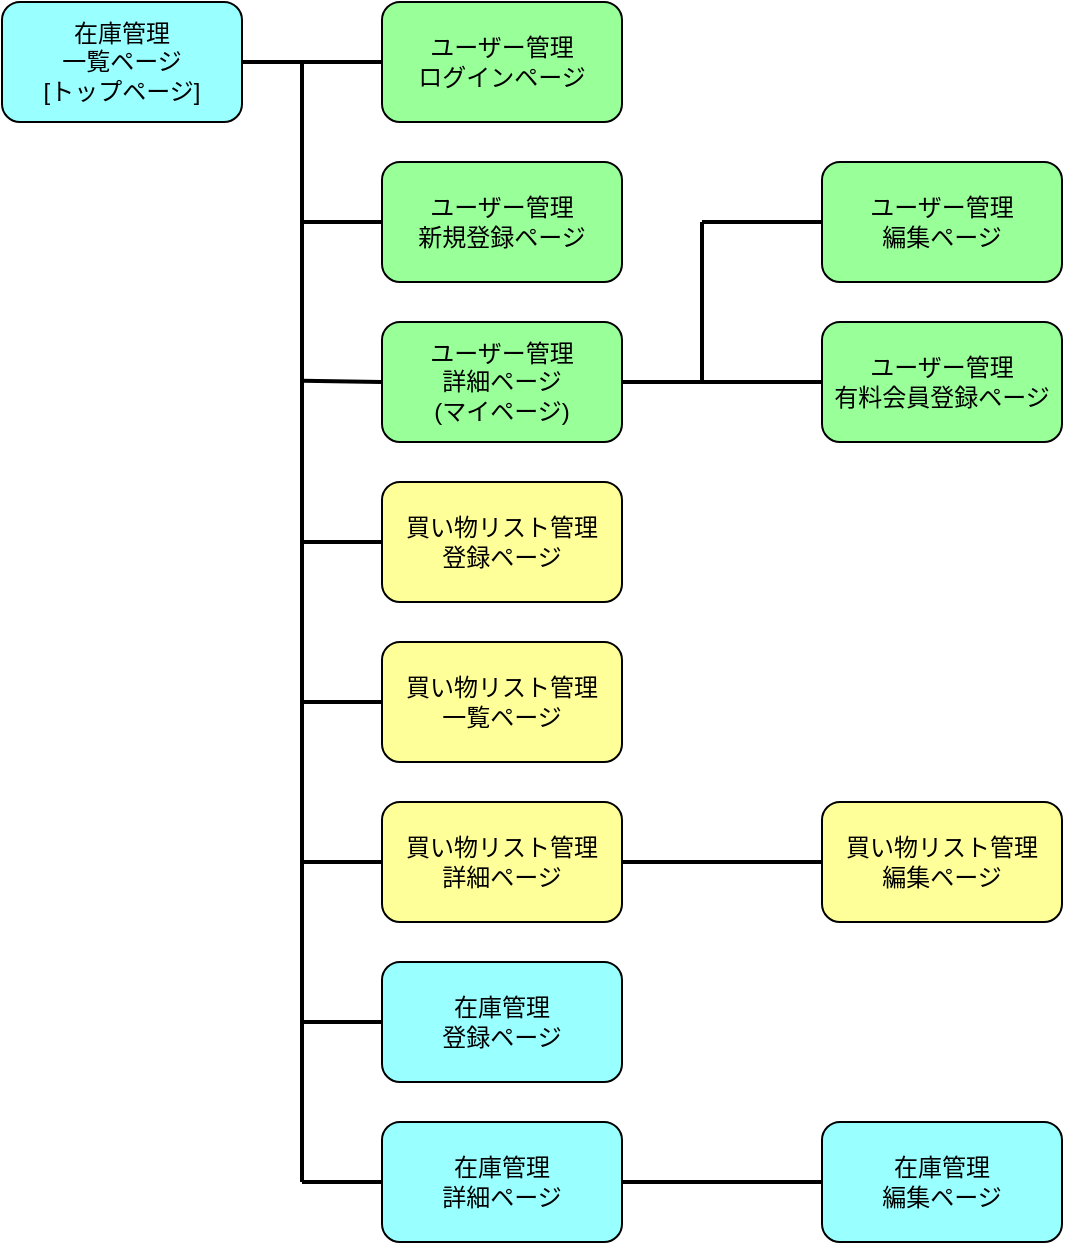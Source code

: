 <mxfile>
    <diagram id="yXyanEjmROGWD-xDLfKi" name="ページ1">
        <mxGraphModel dx="371" dy="490" grid="1" gridSize="10" guides="1" tooltips="1" connect="1" arrows="1" fold="1" page="1" pageScale="1" pageWidth="827" pageHeight="1169" math="0" shadow="0">
            <root>
                <mxCell id="0"/>
                <mxCell id="1" parent="0"/>
                <mxCell id="27" value="在庫管理&lt;br&gt;一覧ページ&lt;br&gt;[トップページ]" style="rounded=1;whiteSpace=wrap;html=1;fillColor=#99FFFF;labelBackgroundColor=none;fontColor=#000000;" vertex="1" parent="1">
                    <mxGeometry x="30" y="60" width="120" height="60" as="geometry"/>
                </mxCell>
                <mxCell id="28" value="" style="endArrow=none;html=1;fontColor=#000000;fontSize=14;strokeWidth=2;exitX=1;exitY=0.5;exitDx=0;exitDy=0;entryX=0;entryY=0.5;entryDx=0;entryDy=0;" edge="1" parent="1" source="27" target="29">
                    <mxGeometry width="50" height="50" relative="1" as="geometry">
                        <mxPoint x="65" y="370" as="sourcePoint"/>
                        <mxPoint x="210" y="90" as="targetPoint"/>
                    </mxGeometry>
                </mxCell>
                <mxCell id="29" value="ユーザー管理&lt;br&gt;ログインページ" style="rounded=1;whiteSpace=wrap;html=1;fillColor=#99FF99;labelBackgroundColor=none;fontColor=#000000;" vertex="1" parent="1">
                    <mxGeometry x="220" y="60" width="120" height="60" as="geometry"/>
                </mxCell>
                <mxCell id="33" value="在庫管理&lt;br&gt;登録ページ" style="rounded=1;whiteSpace=wrap;html=1;fillColor=#99FFFF;labelBackgroundColor=none;fontColor=#000000;" vertex="1" parent="1">
                    <mxGeometry x="220" y="540" width="120" height="60" as="geometry"/>
                </mxCell>
                <mxCell id="105" value="ユーザー管理&lt;br&gt;新規登録ページ" style="rounded=1;whiteSpace=wrap;html=1;fillColor=#99FF99;labelBackgroundColor=none;fontColor=#000000;" vertex="1" parent="1">
                    <mxGeometry x="220" y="140" width="120" height="60" as="geometry"/>
                </mxCell>
                <mxCell id="106" value="ユーザー管理&lt;br&gt;詳細ページ&lt;br&gt;(マイページ)" style="rounded=1;whiteSpace=wrap;html=1;fillColor=#99FF99;labelBackgroundColor=none;fontColor=#000000;" vertex="1" parent="1">
                    <mxGeometry x="220" y="220" width="120" height="60" as="geometry"/>
                </mxCell>
                <mxCell id="108" value="" style="endArrow=none;html=1;fontColor=#000000;fontSize=14;strokeWidth=2;" edge="1" parent="1">
                    <mxGeometry width="50" height="50" relative="1" as="geometry">
                        <mxPoint x="180" y="650" as="sourcePoint"/>
                        <mxPoint x="180" y="90" as="targetPoint"/>
                    </mxGeometry>
                </mxCell>
                <mxCell id="109" value="" style="endArrow=none;html=1;fontColor=#000000;fontSize=14;strokeWidth=2;exitX=0;exitY=0.5;exitDx=0;exitDy=0;" edge="1" parent="1" source="105">
                    <mxGeometry width="50" height="50" relative="1" as="geometry">
                        <mxPoint x="210" y="170" as="sourcePoint"/>
                        <mxPoint x="180" y="170" as="targetPoint"/>
                    </mxGeometry>
                </mxCell>
                <mxCell id="110" value="" style="endArrow=none;html=1;fontColor=#000000;fontSize=14;strokeWidth=2;exitX=0;exitY=0.5;exitDx=0;exitDy=0;" edge="1" parent="1" source="106">
                    <mxGeometry width="50" height="50" relative="1" as="geometry">
                        <mxPoint x="210" y="249" as="sourcePoint"/>
                        <mxPoint x="180" y="249.41" as="targetPoint"/>
                    </mxGeometry>
                </mxCell>
                <mxCell id="116" value="" style="endArrow=none;html=1;fontColor=#000000;fontSize=14;strokeWidth=2;exitX=0;exitY=0.5;exitDx=0;exitDy=0;" edge="1" parent="1" source="177">
                    <mxGeometry width="50" height="50" relative="1" as="geometry">
                        <mxPoint x="200" y="330" as="sourcePoint"/>
                        <mxPoint x="180" y="330" as="targetPoint"/>
                    </mxGeometry>
                </mxCell>
                <mxCell id="117" value="" style="endArrow=none;html=1;fontColor=#000000;fontSize=14;strokeWidth=2;exitX=0;exitY=0.5;exitDx=0;exitDy=0;" edge="1" parent="1" source="178">
                    <mxGeometry width="50" height="50" relative="1" as="geometry">
                        <mxPoint x="200" y="410" as="sourcePoint"/>
                        <mxPoint x="180" y="410" as="targetPoint"/>
                    </mxGeometry>
                </mxCell>
                <mxCell id="118" value="在庫管理&lt;br&gt;詳細ページ" style="rounded=1;whiteSpace=wrap;html=1;fillColor=#99FFFF;labelBackgroundColor=none;fontColor=#000000;" vertex="1" parent="1">
                    <mxGeometry x="220" y="620" width="120" height="60" as="geometry"/>
                </mxCell>
                <mxCell id="119" value="在庫管理&lt;br&gt;編集ページ" style="rounded=1;whiteSpace=wrap;html=1;fillColor=#99FFFF;labelBackgroundColor=none;fontColor=#000000;" vertex="1" parent="1">
                    <mxGeometry x="440" y="620" width="120" height="60" as="geometry"/>
                </mxCell>
                <mxCell id="120" value="" style="endArrow=none;html=1;fontColor=#000000;fontSize=14;strokeWidth=2;exitX=0;exitY=0.5;exitDx=0;exitDy=0;entryX=1;entryY=0.5;entryDx=0;entryDy=0;" edge="1" parent="1" source="119" target="118">
                    <mxGeometry width="50" height="50" relative="1" as="geometry">
                        <mxPoint x="410" y="649.29" as="sourcePoint"/>
                        <mxPoint x="370" y="649.29" as="targetPoint"/>
                    </mxGeometry>
                </mxCell>
                <mxCell id="123" value="ユーザー管理&lt;br&gt;有料会員登録ページ" style="rounded=1;whiteSpace=wrap;html=1;fillColor=#99FF99;labelBackgroundColor=none;fontColor=#000000;" vertex="1" parent="1">
                    <mxGeometry x="440" y="220" width="120" height="60" as="geometry"/>
                </mxCell>
                <mxCell id="124" value="" style="endArrow=none;html=1;fontColor=#000000;fontSize=14;strokeWidth=2;exitX=0;exitY=0.5;exitDx=0;exitDy=0;entryX=1;entryY=0.5;entryDx=0;entryDy=0;" edge="1" parent="1" source="123" target="106">
                    <mxGeometry width="50" height="50" relative="1" as="geometry">
                        <mxPoint x="490" y="420" as="sourcePoint"/>
                        <mxPoint x="350" y="419.29" as="targetPoint"/>
                    </mxGeometry>
                </mxCell>
                <mxCell id="177" value="買い物リスト管理&lt;br&gt;登録ページ" style="rounded=1;whiteSpace=wrap;html=1;fillColor=#FFFF99;labelBackgroundColor=none;fontColor=#000000;" vertex="1" parent="1">
                    <mxGeometry x="220" y="300" width="120" height="60" as="geometry"/>
                </mxCell>
                <mxCell id="178" value="買い物リスト管理&lt;br&gt;一覧ページ" style="rounded=1;whiteSpace=wrap;html=1;fillColor=#FFFF99;labelBackgroundColor=none;fontColor=#000000;" vertex="1" parent="1">
                    <mxGeometry x="220" y="380" width="120" height="60" as="geometry"/>
                </mxCell>
                <mxCell id="179" value="買い物リスト管理&lt;br&gt;詳細ページ" style="rounded=1;whiteSpace=wrap;html=1;fillColor=#FFFF99;labelBackgroundColor=none;fontColor=#000000;" vertex="1" parent="1">
                    <mxGeometry x="220" y="460" width="120" height="60" as="geometry"/>
                </mxCell>
                <mxCell id="185" value="" style="endArrow=none;html=1;fontColor=#000000;fontSize=14;strokeWidth=2;exitX=0;exitY=0.5;exitDx=0;exitDy=0;" edge="1" parent="1" source="179">
                    <mxGeometry width="50" height="50" relative="1" as="geometry">
                        <mxPoint x="210" y="490" as="sourcePoint"/>
                        <mxPoint x="180" y="490.0" as="targetPoint"/>
                    </mxGeometry>
                </mxCell>
                <mxCell id="188" value="" style="endArrow=none;html=1;fontColor=#000000;fontSize=14;strokeWidth=2;exitX=0;exitY=0.5;exitDx=0;exitDy=0;" edge="1" parent="1" source="33">
                    <mxGeometry width="50" height="50" relative="1" as="geometry">
                        <mxPoint x="210" y="570" as="sourcePoint"/>
                        <mxPoint x="180" y="570" as="targetPoint"/>
                    </mxGeometry>
                </mxCell>
                <mxCell id="193" value="" style="endArrow=none;html=1;fontColor=#000000;fontSize=14;strokeWidth=2;exitX=0;exitY=0.5;exitDx=0;exitDy=0;" edge="1" parent="1" source="118">
                    <mxGeometry width="50" height="50" relative="1" as="geometry">
                        <mxPoint x="210" y="640" as="sourcePoint"/>
                        <mxPoint x="180" y="650" as="targetPoint"/>
                    </mxGeometry>
                </mxCell>
                <mxCell id="202" value="ユーザー管理&lt;br&gt;編集ページ" style="rounded=1;whiteSpace=wrap;html=1;fillColor=#99FF99;labelBackgroundColor=none;fontColor=#000000;" vertex="1" parent="1">
                    <mxGeometry x="440" y="140" width="120" height="60" as="geometry"/>
                </mxCell>
                <mxCell id="203" value="" style="endArrow=none;html=1;fontColor=#000000;fontSize=14;strokeWidth=2;" edge="1" parent="1">
                    <mxGeometry width="50" height="50" relative="1" as="geometry">
                        <mxPoint x="380" y="170" as="sourcePoint"/>
                        <mxPoint x="380" y="250" as="targetPoint"/>
                    </mxGeometry>
                </mxCell>
                <mxCell id="204" value="" style="endArrow=none;html=1;fontColor=#000000;fontSize=14;strokeWidth=2;entryX=0;entryY=0.5;entryDx=0;entryDy=0;" edge="1" parent="1" target="202">
                    <mxGeometry width="50" height="50" relative="1" as="geometry">
                        <mxPoint x="380" y="170" as="sourcePoint"/>
                        <mxPoint x="410" y="170" as="targetPoint"/>
                    </mxGeometry>
                </mxCell>
                <mxCell id="207" value="買い物リスト管理&lt;br&gt;編集ページ" style="rounded=1;whiteSpace=wrap;html=1;fillColor=#FFFF99;labelBackgroundColor=none;fontColor=#000000;" vertex="1" parent="1">
                    <mxGeometry x="440" y="460" width="120" height="60" as="geometry"/>
                </mxCell>
                <mxCell id="208" value="" style="endArrow=none;html=1;fontColor=#000000;fontSize=14;strokeWidth=2;exitX=0;exitY=0.5;exitDx=0;exitDy=0;entryX=1;entryY=0.5;entryDx=0;entryDy=0;" edge="1" parent="1" source="207" target="179">
                    <mxGeometry width="50" height="50" relative="1" as="geometry">
                        <mxPoint x="484" y="140.71" as="sourcePoint"/>
                        <mxPoint x="344" y="140" as="targetPoint"/>
                    </mxGeometry>
                </mxCell>
            </root>
        </mxGraphModel>
    </diagram>
</mxfile>